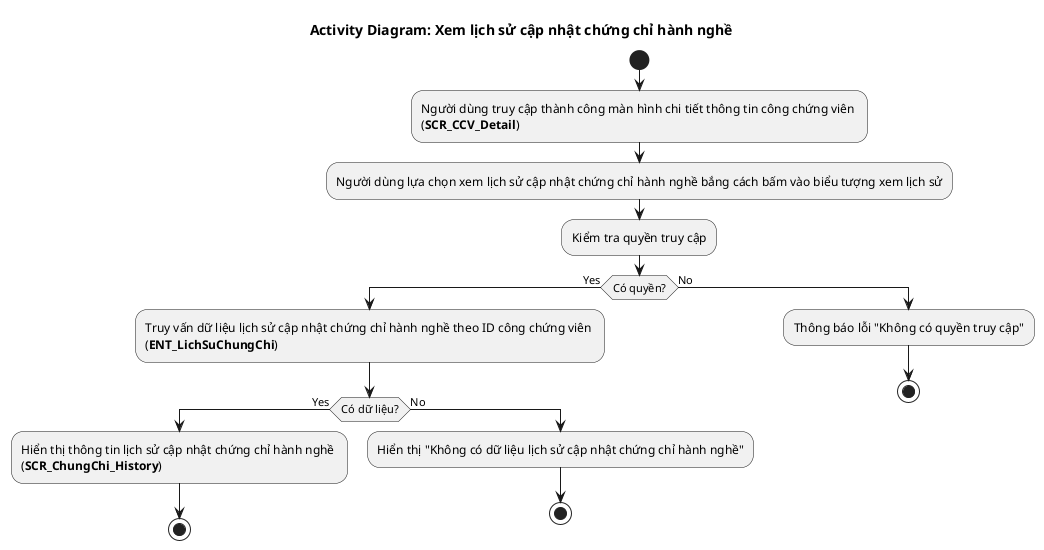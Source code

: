 @startuml AD_ChungChi_Detail
!pragma layout smetana
title Activity Diagram: Xem lịch sử cập nhật chứng chỉ hành nghề

start
:Người dùng truy cập thành công màn hình chi tiết thông tin công chứng viên \n(**SCR_CCV_Detail**);
:Người dùng lựa chọn xem lịch sử cập nhật chứng chỉ hành nghề bắng cách bấm vào biểu tượng xem lịch sử;
:Kiểm tra quyền truy cập;
if (Có quyền?) then (Yes)
  :Truy vấn dữ liệu lịch sử cập nhật chứng chỉ hành nghề theo ID công chứng viên \n(**ENT_LichSuChungChi**);
  if (Có dữ liệu?) then (Yes)
    :Hiển thị thông tin lịch sử cập nhật chứng chỉ hành nghề \n(**SCR_ChungChi_History**);
    stop
  else (No)
    :Hiển thị "Không có dữ liệu lịch sử cập nhật chứng chỉ hành nghề";
    stop
  endif
else (No)
  :Thông báo lỗi "Không có quyền truy cập";
  stop
endif
@enduml